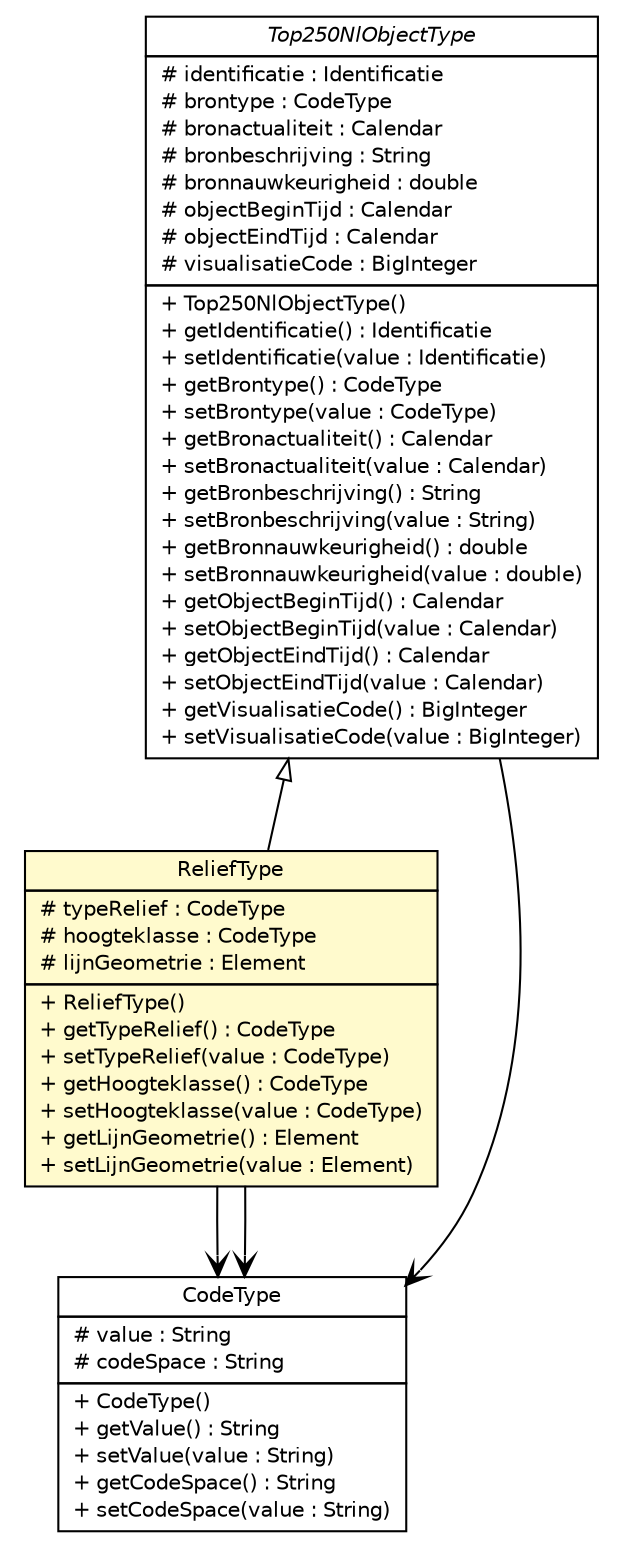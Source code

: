 #!/usr/local/bin/dot
#
# Class diagram 
# Generated by UMLGraph version R5_6-24-gf6e263 (http://www.umlgraph.org/)
#

digraph G {
	edge [fontname="Helvetica",fontsize=10,labelfontname="Helvetica",labelfontsize=10];
	node [fontname="Helvetica",fontsize=10,shape=plaintext];
	nodesep=0.25;
	ranksep=0.5;
	// nl.b3p.topnl.top250nl.ReliefType
	c30554 [label=<<table title="nl.b3p.topnl.top250nl.ReliefType" border="0" cellborder="1" cellspacing="0" cellpadding="2" port="p" bgcolor="lemonChiffon" href="./ReliefType.html">
		<tr><td><table border="0" cellspacing="0" cellpadding="1">
<tr><td align="center" balign="center"> ReliefType </td></tr>
		</table></td></tr>
		<tr><td><table border="0" cellspacing="0" cellpadding="1">
<tr><td align="left" balign="left"> # typeRelief : CodeType </td></tr>
<tr><td align="left" balign="left"> # hoogteklasse : CodeType </td></tr>
<tr><td align="left" balign="left"> # lijnGeometrie : Element </td></tr>
		</table></td></tr>
		<tr><td><table border="0" cellspacing="0" cellpadding="1">
<tr><td align="left" balign="left"> + ReliefType() </td></tr>
<tr><td align="left" balign="left"> + getTypeRelief() : CodeType </td></tr>
<tr><td align="left" balign="left"> + setTypeRelief(value : CodeType) </td></tr>
<tr><td align="left" balign="left"> + getHoogteklasse() : CodeType </td></tr>
<tr><td align="left" balign="left"> + setHoogteklasse(value : CodeType) </td></tr>
<tr><td align="left" balign="left"> + getLijnGeometrie() : Element </td></tr>
<tr><td align="left" balign="left"> + setLijnGeometrie(value : Element) </td></tr>
		</table></td></tr>
		</table>>, URL="./ReliefType.html", fontname="Helvetica", fontcolor="black", fontsize=10.0];
	// nl.b3p.topnl.top250nl.Top250NlObjectType
	c30575 [label=<<table title="nl.b3p.topnl.top250nl.Top250NlObjectType" border="0" cellborder="1" cellspacing="0" cellpadding="2" port="p" href="./Top250NlObjectType.html">
		<tr><td><table border="0" cellspacing="0" cellpadding="1">
<tr><td align="center" balign="center"><font face="Helvetica-Oblique"> Top250NlObjectType </font></td></tr>
		</table></td></tr>
		<tr><td><table border="0" cellspacing="0" cellpadding="1">
<tr><td align="left" balign="left"> # identificatie : Identificatie </td></tr>
<tr><td align="left" balign="left"> # brontype : CodeType </td></tr>
<tr><td align="left" balign="left"> # bronactualiteit : Calendar </td></tr>
<tr><td align="left" balign="left"> # bronbeschrijving : String </td></tr>
<tr><td align="left" balign="left"> # bronnauwkeurigheid : double </td></tr>
<tr><td align="left" balign="left"> # objectBeginTijd : Calendar </td></tr>
<tr><td align="left" balign="left"> # objectEindTijd : Calendar </td></tr>
<tr><td align="left" balign="left"> # visualisatieCode : BigInteger </td></tr>
		</table></td></tr>
		<tr><td><table border="0" cellspacing="0" cellpadding="1">
<tr><td align="left" balign="left"> + Top250NlObjectType() </td></tr>
<tr><td align="left" balign="left"> + getIdentificatie() : Identificatie </td></tr>
<tr><td align="left" balign="left"> + setIdentificatie(value : Identificatie) </td></tr>
<tr><td align="left" balign="left"> + getBrontype() : CodeType </td></tr>
<tr><td align="left" balign="left"> + setBrontype(value : CodeType) </td></tr>
<tr><td align="left" balign="left"> + getBronactualiteit() : Calendar </td></tr>
<tr><td align="left" balign="left"> + setBronactualiteit(value : Calendar) </td></tr>
<tr><td align="left" balign="left"> + getBronbeschrijving() : String </td></tr>
<tr><td align="left" balign="left"> + setBronbeschrijving(value : String) </td></tr>
<tr><td align="left" balign="left"> + getBronnauwkeurigheid() : double </td></tr>
<tr><td align="left" balign="left"> + setBronnauwkeurigheid(value : double) </td></tr>
<tr><td align="left" balign="left"> + getObjectBeginTijd() : Calendar </td></tr>
<tr><td align="left" balign="left"> + setObjectBeginTijd(value : Calendar) </td></tr>
<tr><td align="left" balign="left"> + getObjectEindTijd() : Calendar </td></tr>
<tr><td align="left" balign="left"> + setObjectEindTijd(value : Calendar) </td></tr>
<tr><td align="left" balign="left"> + getVisualisatieCode() : BigInteger </td></tr>
<tr><td align="left" balign="left"> + setVisualisatieCode(value : BigInteger) </td></tr>
		</table></td></tr>
		</table>>, URL="./Top250NlObjectType.html", fontname="Helvetica", fontcolor="black", fontsize=10.0];
	// nl.b3p.topnl.top250nl.CodeType
	c30584 [label=<<table title="nl.b3p.topnl.top250nl.CodeType" border="0" cellborder="1" cellspacing="0" cellpadding="2" port="p" href="./CodeType.html">
		<tr><td><table border="0" cellspacing="0" cellpadding="1">
<tr><td align="center" balign="center"> CodeType </td></tr>
		</table></td></tr>
		<tr><td><table border="0" cellspacing="0" cellpadding="1">
<tr><td align="left" balign="left"> # value : String </td></tr>
<tr><td align="left" balign="left"> # codeSpace : String </td></tr>
		</table></td></tr>
		<tr><td><table border="0" cellspacing="0" cellpadding="1">
<tr><td align="left" balign="left"> + CodeType() </td></tr>
<tr><td align="left" balign="left"> + getValue() : String </td></tr>
<tr><td align="left" balign="left"> + setValue(value : String) </td></tr>
<tr><td align="left" balign="left"> + getCodeSpace() : String </td></tr>
<tr><td align="left" balign="left"> + setCodeSpace(value : String) </td></tr>
		</table></td></tr>
		</table>>, URL="./CodeType.html", fontname="Helvetica", fontcolor="black", fontsize=10.0];
	//nl.b3p.topnl.top250nl.ReliefType extends nl.b3p.topnl.top250nl.Top250NlObjectType
	c30575:p -> c30554:p [dir=back,arrowtail=empty];
	// nl.b3p.topnl.top250nl.ReliefType NAVASSOC nl.b3p.topnl.top250nl.CodeType
	c30554:p -> c30584:p [taillabel="", label="", headlabel="", fontname="Helvetica", fontcolor="black", fontsize=10.0, color="black", arrowhead=open];
	// nl.b3p.topnl.top250nl.ReliefType NAVASSOC nl.b3p.topnl.top250nl.CodeType
	c30554:p -> c30584:p [taillabel="", label="", headlabel="", fontname="Helvetica", fontcolor="black", fontsize=10.0, color="black", arrowhead=open];
	// nl.b3p.topnl.top250nl.Top250NlObjectType NAVASSOC nl.b3p.topnl.top250nl.CodeType
	c30575:p -> c30584:p [taillabel="", label="", headlabel="", fontname="Helvetica", fontcolor="black", fontsize=10.0, color="black", arrowhead=open];
}


